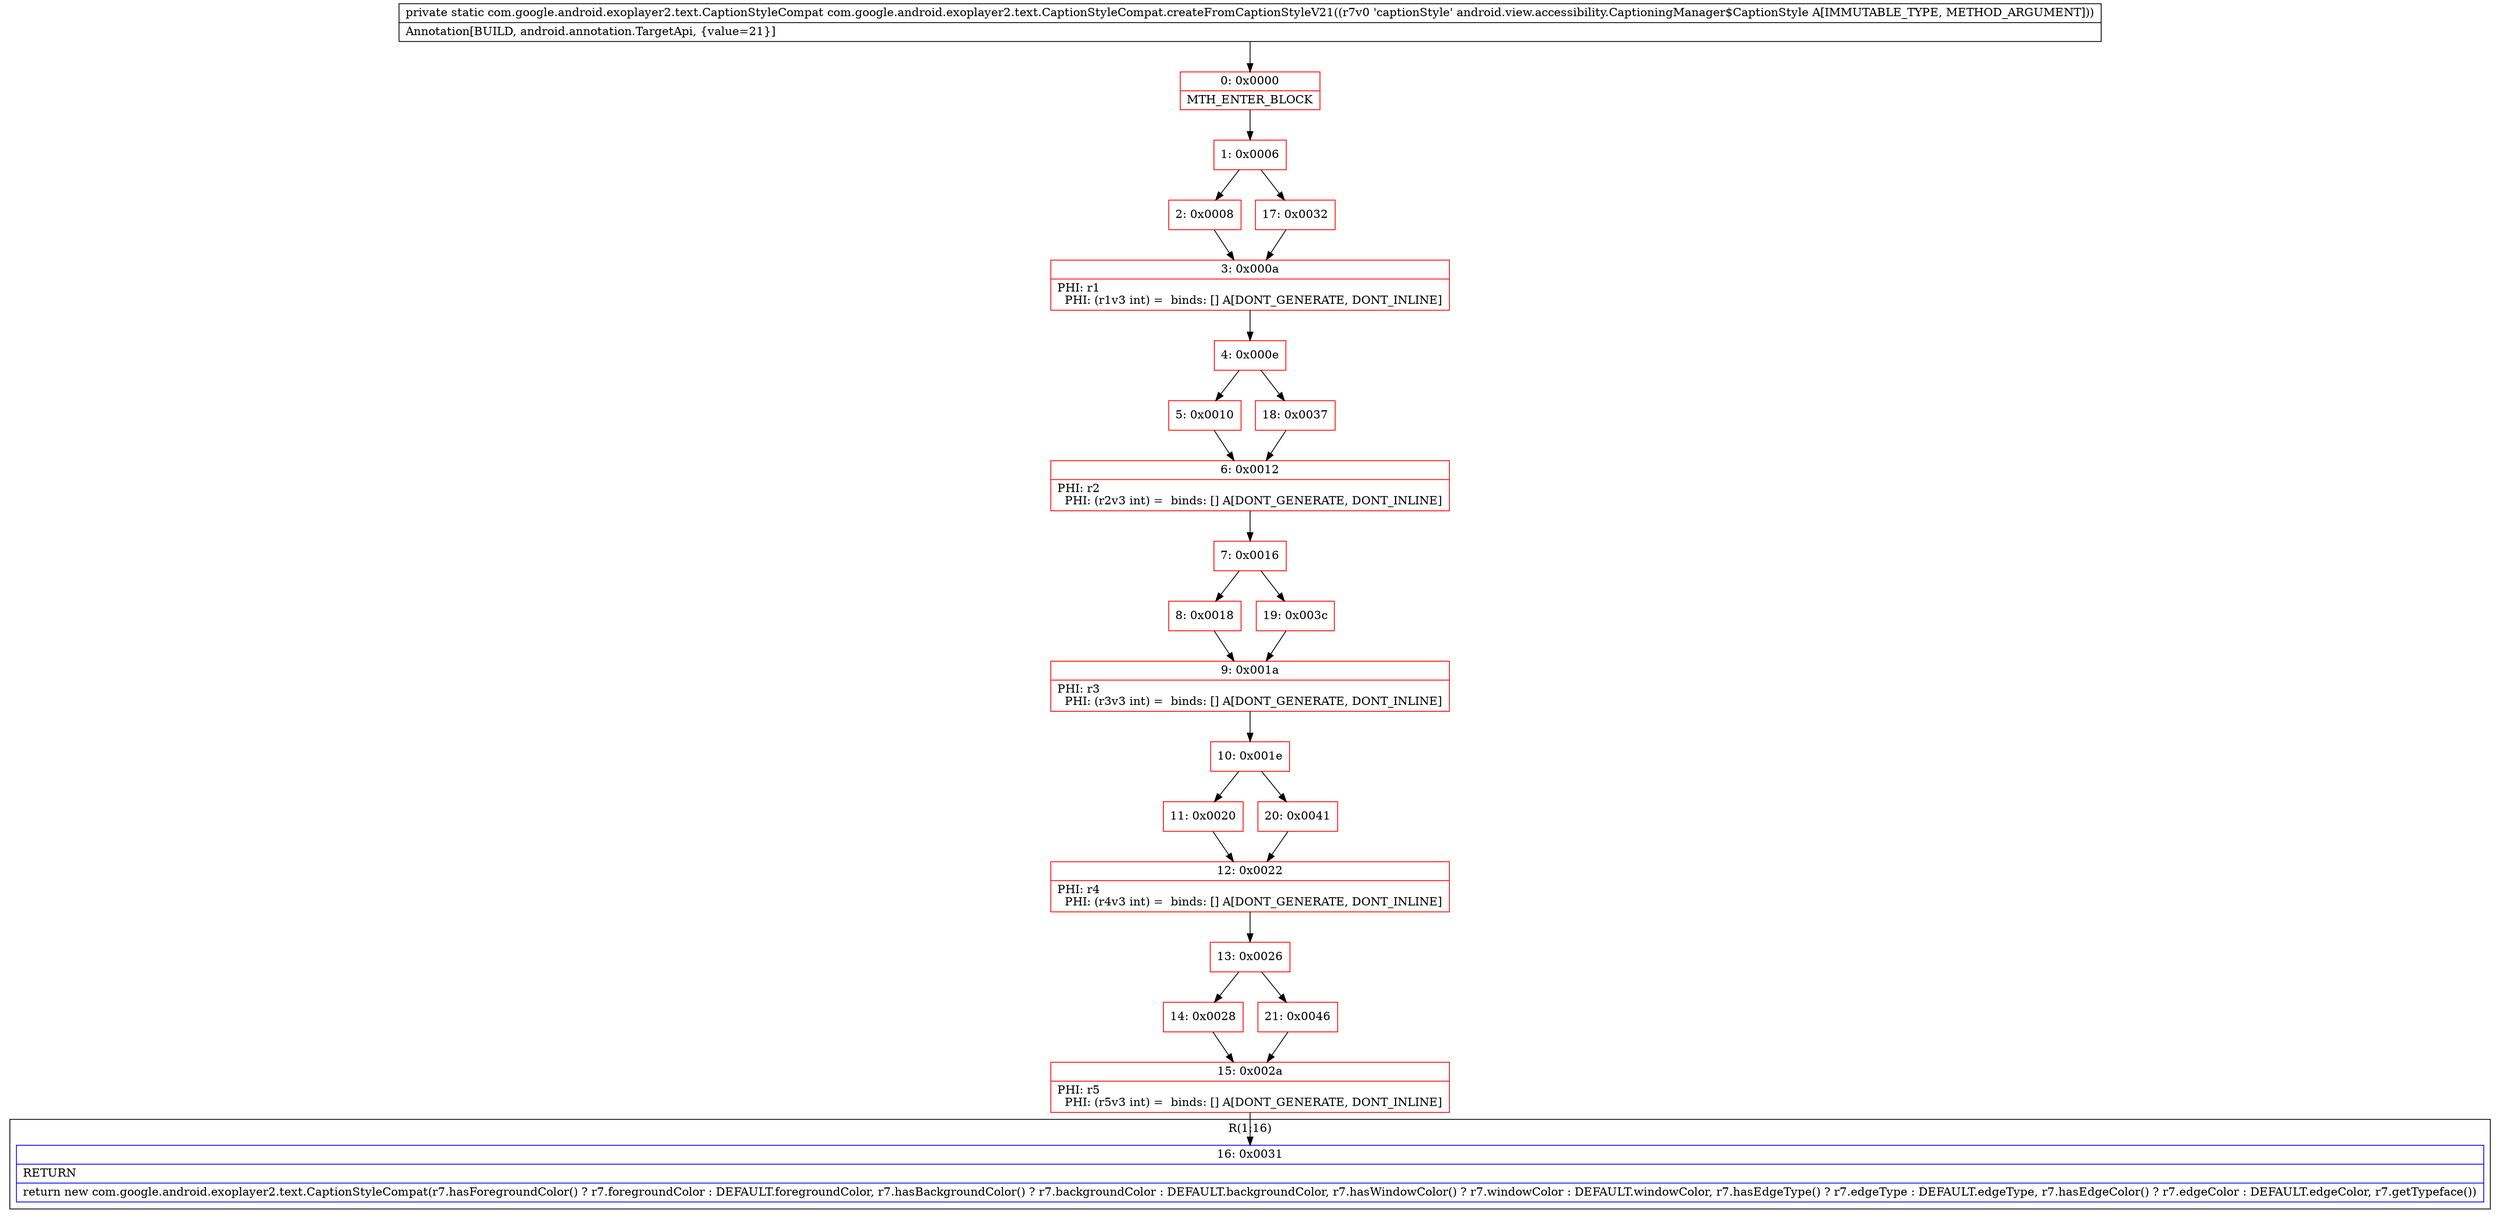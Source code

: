 digraph "CFG forcom.google.android.exoplayer2.text.CaptionStyleCompat.createFromCaptionStyleV21(Landroid\/view\/accessibility\/CaptioningManager$CaptionStyle;)Lcom\/google\/android\/exoplayer2\/text\/CaptionStyleCompat;" {
subgraph cluster_Region_491980170 {
label = "R(1:16)";
node [shape=record,color=blue];
Node_16 [shape=record,label="{16\:\ 0x0031|RETURN\l|return new com.google.android.exoplayer2.text.CaptionStyleCompat(r7.hasForegroundColor() ? r7.foregroundColor : DEFAULT.foregroundColor, r7.hasBackgroundColor() ? r7.backgroundColor : DEFAULT.backgroundColor, r7.hasWindowColor() ? r7.windowColor : DEFAULT.windowColor, r7.hasEdgeType() ? r7.edgeType : DEFAULT.edgeType, r7.hasEdgeColor() ? r7.edgeColor : DEFAULT.edgeColor, r7.getTypeface())\l}"];
}
Node_0 [shape=record,color=red,label="{0\:\ 0x0000|MTH_ENTER_BLOCK\l}"];
Node_1 [shape=record,color=red,label="{1\:\ 0x0006}"];
Node_2 [shape=record,color=red,label="{2\:\ 0x0008}"];
Node_3 [shape=record,color=red,label="{3\:\ 0x000a|PHI: r1 \l  PHI: (r1v3 int) =  binds: [] A[DONT_GENERATE, DONT_INLINE]\l}"];
Node_4 [shape=record,color=red,label="{4\:\ 0x000e}"];
Node_5 [shape=record,color=red,label="{5\:\ 0x0010}"];
Node_6 [shape=record,color=red,label="{6\:\ 0x0012|PHI: r2 \l  PHI: (r2v3 int) =  binds: [] A[DONT_GENERATE, DONT_INLINE]\l}"];
Node_7 [shape=record,color=red,label="{7\:\ 0x0016}"];
Node_8 [shape=record,color=red,label="{8\:\ 0x0018}"];
Node_9 [shape=record,color=red,label="{9\:\ 0x001a|PHI: r3 \l  PHI: (r3v3 int) =  binds: [] A[DONT_GENERATE, DONT_INLINE]\l}"];
Node_10 [shape=record,color=red,label="{10\:\ 0x001e}"];
Node_11 [shape=record,color=red,label="{11\:\ 0x0020}"];
Node_12 [shape=record,color=red,label="{12\:\ 0x0022|PHI: r4 \l  PHI: (r4v3 int) =  binds: [] A[DONT_GENERATE, DONT_INLINE]\l}"];
Node_13 [shape=record,color=red,label="{13\:\ 0x0026}"];
Node_14 [shape=record,color=red,label="{14\:\ 0x0028}"];
Node_15 [shape=record,color=red,label="{15\:\ 0x002a|PHI: r5 \l  PHI: (r5v3 int) =  binds: [] A[DONT_GENERATE, DONT_INLINE]\l}"];
Node_17 [shape=record,color=red,label="{17\:\ 0x0032}"];
Node_18 [shape=record,color=red,label="{18\:\ 0x0037}"];
Node_19 [shape=record,color=red,label="{19\:\ 0x003c}"];
Node_20 [shape=record,color=red,label="{20\:\ 0x0041}"];
Node_21 [shape=record,color=red,label="{21\:\ 0x0046}"];
MethodNode[shape=record,label="{private static com.google.android.exoplayer2.text.CaptionStyleCompat com.google.android.exoplayer2.text.CaptionStyleCompat.createFromCaptionStyleV21((r7v0 'captionStyle' android.view.accessibility.CaptioningManager$CaptionStyle A[IMMUTABLE_TYPE, METHOD_ARGUMENT]))  | Annotation[BUILD, android.annotation.TargetApi, \{value=21\}]\l}"];
MethodNode -> Node_0;
Node_0 -> Node_1;
Node_1 -> Node_2;
Node_1 -> Node_17;
Node_2 -> Node_3;
Node_3 -> Node_4;
Node_4 -> Node_5;
Node_4 -> Node_18;
Node_5 -> Node_6;
Node_6 -> Node_7;
Node_7 -> Node_8;
Node_7 -> Node_19;
Node_8 -> Node_9;
Node_9 -> Node_10;
Node_10 -> Node_11;
Node_10 -> Node_20;
Node_11 -> Node_12;
Node_12 -> Node_13;
Node_13 -> Node_14;
Node_13 -> Node_21;
Node_14 -> Node_15;
Node_15 -> Node_16;
Node_17 -> Node_3;
Node_18 -> Node_6;
Node_19 -> Node_9;
Node_20 -> Node_12;
Node_21 -> Node_15;
}

